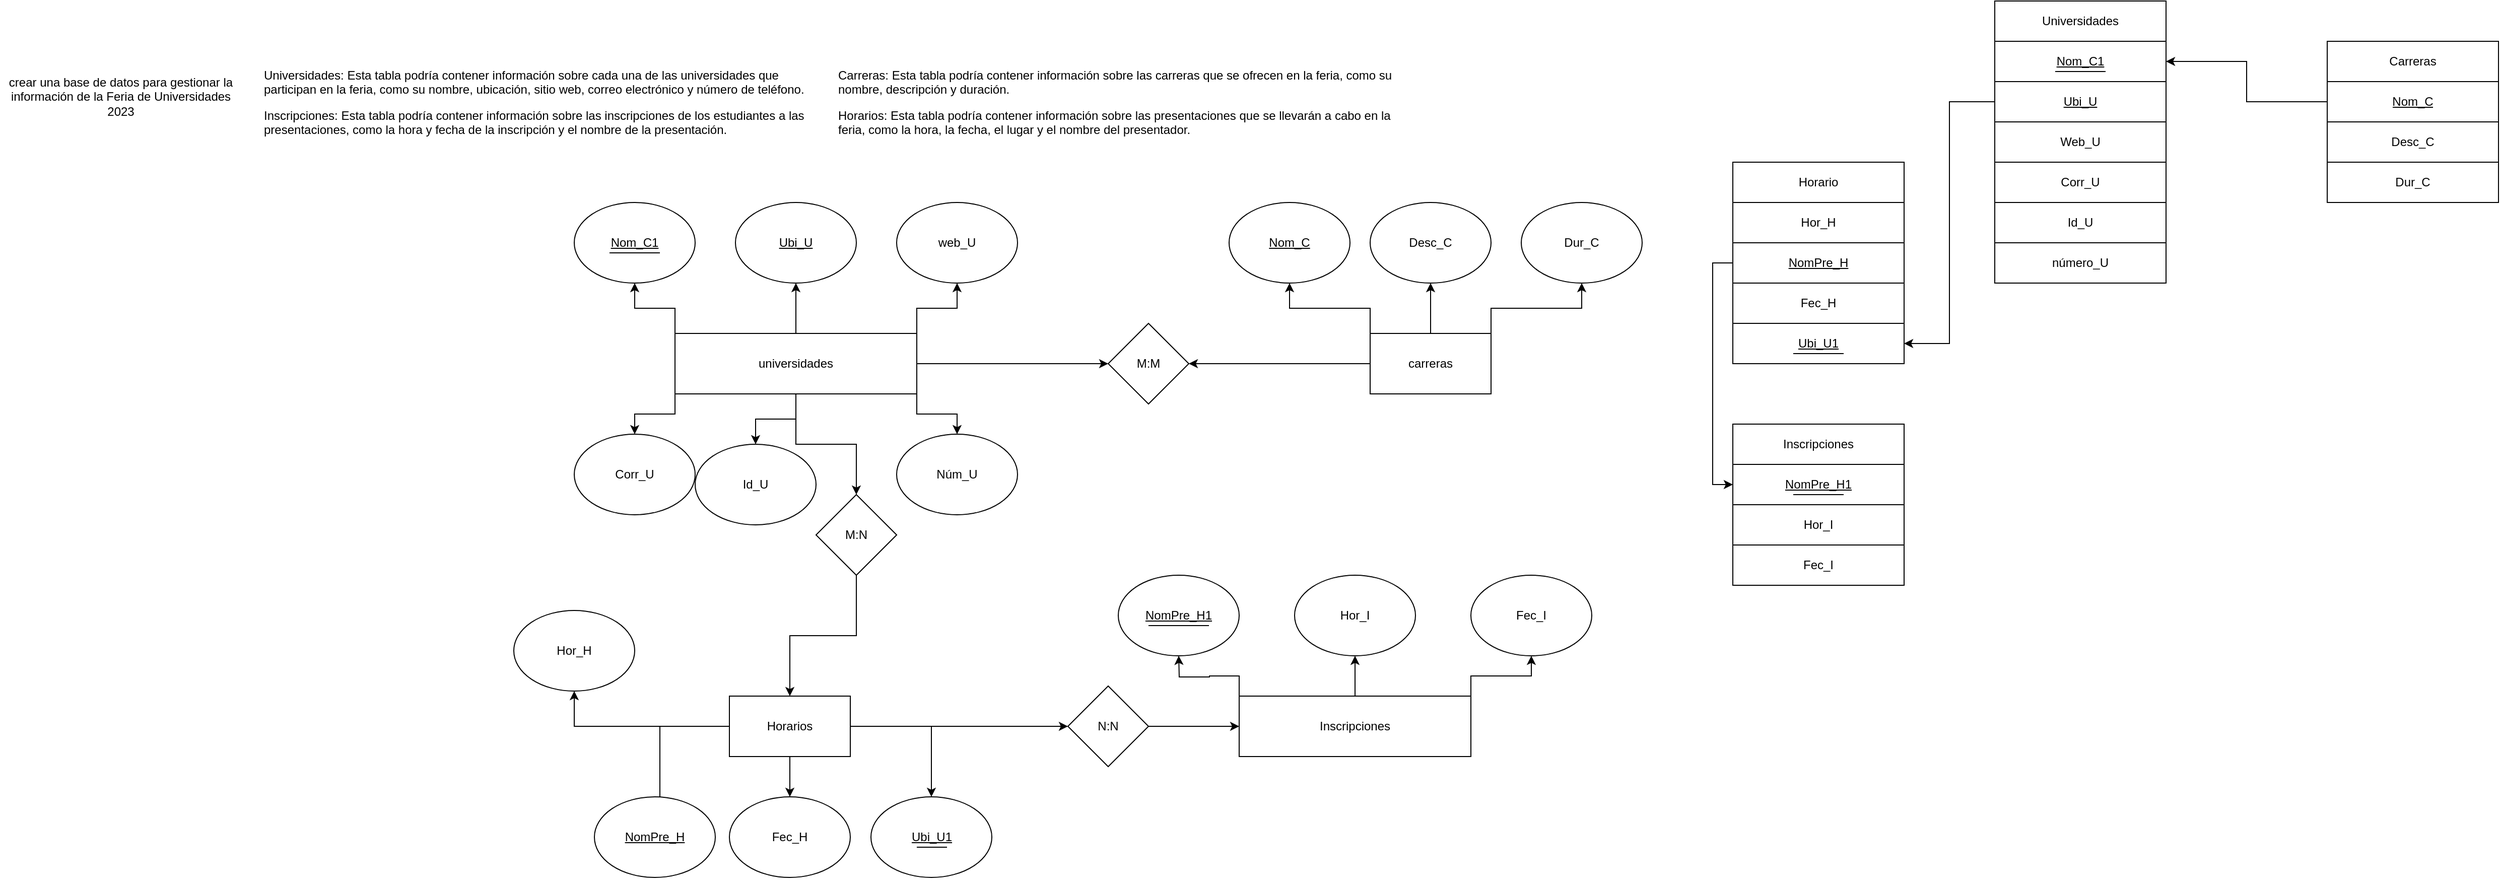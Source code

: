 <mxfile version="21.6.6" type="github">
  <diagram name="Página-1" id="b2Rzg53siVGEQDISKj44">
    <mxGraphModel dx="2452" dy="1737" grid="1" gridSize="10" guides="1" tooltips="1" connect="1" arrows="1" fold="1" page="1" pageScale="1" pageWidth="827" pageHeight="1169" math="0" shadow="0">
      <root>
        <mxCell id="0" />
        <mxCell id="1" parent="0" />
        <mxCell id="R-HhAklITC8GOnUCQPQe-15" style="edgeStyle=orthogonalEdgeStyle;rounded=0;orthogonalLoop=1;jettySize=auto;html=1;entryX=0.5;entryY=0;entryDx=0;entryDy=0;" parent="1" source="R-HhAklITC8GOnUCQPQe-1" target="R-HhAklITC8GOnUCQPQe-14" edge="1">
          <mxGeometry relative="1" as="geometry" />
        </mxCell>
        <mxCell id="R-HhAklITC8GOnUCQPQe-17" style="edgeStyle=orthogonalEdgeStyle;rounded=0;orthogonalLoop=1;jettySize=auto;html=1;exitX=0;exitY=1;exitDx=0;exitDy=0;entryX=0.5;entryY=0;entryDx=0;entryDy=0;" parent="1" source="R-HhAklITC8GOnUCQPQe-1" target="R-HhAklITC8GOnUCQPQe-12" edge="1">
          <mxGeometry relative="1" as="geometry" />
        </mxCell>
        <mxCell id="R-HhAklITC8GOnUCQPQe-18" style="edgeStyle=orthogonalEdgeStyle;rounded=0;orthogonalLoop=1;jettySize=auto;html=1;exitX=1;exitY=1;exitDx=0;exitDy=0;entryX=0.5;entryY=0;entryDx=0;entryDy=0;" parent="1" source="R-HhAklITC8GOnUCQPQe-1" target="R-HhAklITC8GOnUCQPQe-13" edge="1">
          <mxGeometry relative="1" as="geometry" />
        </mxCell>
        <mxCell id="R-HhAklITC8GOnUCQPQe-19" style="edgeStyle=orthogonalEdgeStyle;rounded=0;orthogonalLoop=1;jettySize=auto;html=1;exitX=1;exitY=0;exitDx=0;exitDy=0;entryX=0.5;entryY=1;entryDx=0;entryDy=0;" parent="1" source="R-HhAklITC8GOnUCQPQe-1" target="R-HhAklITC8GOnUCQPQe-11" edge="1">
          <mxGeometry relative="1" as="geometry" />
        </mxCell>
        <mxCell id="R-HhAklITC8GOnUCQPQe-20" style="edgeStyle=orthogonalEdgeStyle;rounded=0;orthogonalLoop=1;jettySize=auto;html=1;exitX=0;exitY=0;exitDx=0;exitDy=0;entryX=0.5;entryY=1;entryDx=0;entryDy=0;" parent="1" source="R-HhAklITC8GOnUCQPQe-1" target="R-HhAklITC8GOnUCQPQe-9" edge="1">
          <mxGeometry relative="1" as="geometry" />
        </mxCell>
        <mxCell id="R-HhAklITC8GOnUCQPQe-21" style="edgeStyle=orthogonalEdgeStyle;rounded=0;orthogonalLoop=1;jettySize=auto;html=1;exitX=0.5;exitY=0;exitDx=0;exitDy=0;entryX=0.5;entryY=1;entryDx=0;entryDy=0;" parent="1" source="R-HhAklITC8GOnUCQPQe-1" target="R-HhAklITC8GOnUCQPQe-10" edge="1">
          <mxGeometry relative="1" as="geometry" />
        </mxCell>
        <mxCell id="R-HhAklITC8GOnUCQPQe-24" style="edgeStyle=orthogonalEdgeStyle;rounded=0;orthogonalLoop=1;jettySize=auto;html=1;entryX=0;entryY=0.5;entryDx=0;entryDy=0;" parent="1" source="R-HhAklITC8GOnUCQPQe-1" target="R-HhAklITC8GOnUCQPQe-22" edge="1">
          <mxGeometry relative="1" as="geometry" />
        </mxCell>
        <mxCell id="HYBmExlSZJpT4Sdrmeky-39" style="edgeStyle=orthogonalEdgeStyle;rounded=0;orthogonalLoop=1;jettySize=auto;html=1;entryX=0.5;entryY=0;entryDx=0;entryDy=0;" edge="1" parent="1" source="R-HhAklITC8GOnUCQPQe-1" target="HYBmExlSZJpT4Sdrmeky-38">
          <mxGeometry relative="1" as="geometry" />
        </mxCell>
        <mxCell id="R-HhAklITC8GOnUCQPQe-1" value="&lt;font style=&quot;vertical-align: inherit;&quot;&gt;&lt;font style=&quot;vertical-align: inherit;&quot;&gt;universidades&lt;/font&gt;&lt;/font&gt;" style="rounded=0;whiteSpace=wrap;html=1;" parent="1" vertex="1">
          <mxGeometry x="420" y="270" width="240" height="60" as="geometry" />
        </mxCell>
        <mxCell id="R-HhAklITC8GOnUCQPQe-2" value="crear una base de datos para gestionar la información de la Feria de Universidades 2023" style="text;html=1;strokeColor=none;fillColor=none;align=center;verticalAlign=middle;whiteSpace=wrap;rounded=0;" parent="1" vertex="1">
          <mxGeometry x="-250" y="-10" width="240" height="90" as="geometry" />
        </mxCell>
        <mxCell id="R-HhAklITC8GOnUCQPQe-3" value="Universidades: Esta tabla podría contener información sobre cada una de las universidades que participan en la feria, como su nombre, ubicación, sitio web, correo electrónico y número de teléfono." style="text;whiteSpace=wrap;" parent="1" vertex="1">
          <mxGeometry x="10" width="560" height="70" as="geometry" />
        </mxCell>
        <mxCell id="R-HhAklITC8GOnUCQPQe-4" value="Carreras: Esta tabla podría contener información sobre las carreras que se ofrecen en la feria, como su nombre, descripción y duración." style="text;whiteSpace=wrap;" parent="1" vertex="1">
          <mxGeometry x="580" width="560" height="50" as="geometry" />
        </mxCell>
        <mxCell id="R-HhAklITC8GOnUCQPQe-5" value="Horarios: Esta tabla podría contener información sobre las presentaciones que se llevarán a cabo en la feria, como la hora, la fecha, el lugar y el nombre del presentador." style="text;whiteSpace=wrap;" parent="1" vertex="1">
          <mxGeometry x="580" y="40" width="560" height="50" as="geometry" />
        </mxCell>
        <mxCell id="R-HhAklITC8GOnUCQPQe-6" value="Inscripciones: Esta tabla podría contener información sobre las inscripciones de los estudiantes a las presentaciones, como la hora y fecha de la inscripción y el nombre de la presentación." style="text;whiteSpace=wrap;" parent="1" vertex="1">
          <mxGeometry x="10" y="40" width="560" height="50" as="geometry" />
        </mxCell>
        <mxCell id="R-HhAklITC8GOnUCQPQe-9" value="&lt;font style=&quot;vertical-align: inherit;&quot;&gt;&lt;font style=&quot;vertical-align: inherit;&quot;&gt;&lt;font style=&quot;vertical-align: inherit;&quot;&gt;&lt;font style=&quot;vertical-align: inherit;&quot;&gt;&lt;font style=&quot;vertical-align: inherit;&quot;&gt;&lt;font style=&quot;vertical-align: inherit;&quot;&gt;&lt;font style=&quot;vertical-align: inherit;&quot;&gt;&lt;font style=&quot;vertical-align: inherit;&quot;&gt;&lt;font style=&quot;vertical-align: inherit;&quot;&gt;&lt;font style=&quot;vertical-align: inherit;&quot;&gt;&lt;u&gt;Nom_C1&lt;/u&gt;&lt;/font&gt;&lt;/font&gt;&lt;/font&gt;&lt;/font&gt;&lt;/font&gt;&lt;/font&gt;&lt;/font&gt;&lt;/font&gt;&lt;/font&gt;&lt;/font&gt;" style="ellipse;whiteSpace=wrap;html=1;" parent="1" vertex="1">
          <mxGeometry x="320" y="140" width="120" height="80" as="geometry" />
        </mxCell>
        <mxCell id="R-HhAklITC8GOnUCQPQe-10" value="&lt;font style=&quot;vertical-align: inherit;&quot;&gt;&lt;font style=&quot;vertical-align: inherit;&quot;&gt;&lt;font style=&quot;vertical-align: inherit;&quot;&gt;&lt;font style=&quot;vertical-align: inherit;&quot;&gt;&lt;font style=&quot;vertical-align: inherit;&quot;&gt;&lt;font style=&quot;vertical-align: inherit;&quot;&gt;&lt;font style=&quot;vertical-align: inherit;&quot;&gt;&lt;font style=&quot;vertical-align: inherit;&quot;&gt;&lt;font style=&quot;vertical-align: inherit;&quot;&gt;&lt;font style=&quot;vertical-align: inherit;&quot;&gt;&lt;font style=&quot;vertical-align: inherit;&quot;&gt;&lt;font style=&quot;vertical-align: inherit;&quot;&gt;&lt;u&gt;Ubi_U&lt;/u&gt;&lt;/font&gt;&lt;/font&gt;&lt;/font&gt;&lt;/font&gt;&lt;/font&gt;&lt;/font&gt;&lt;/font&gt;&lt;/font&gt;&lt;/font&gt;&lt;/font&gt;&lt;/font&gt;&lt;/font&gt;" style="ellipse;whiteSpace=wrap;html=1;" parent="1" vertex="1">
          <mxGeometry x="480" y="140" width="120" height="80" as="geometry" />
        </mxCell>
        <mxCell id="R-HhAklITC8GOnUCQPQe-11" value="web_U" style="ellipse;whiteSpace=wrap;html=1;" parent="1" vertex="1">
          <mxGeometry x="640" y="140" width="120" height="80" as="geometry" />
        </mxCell>
        <mxCell id="R-HhAklITC8GOnUCQPQe-12" value="Corr_U" style="ellipse;whiteSpace=wrap;html=1;" parent="1" vertex="1">
          <mxGeometry x="320" y="370" width="120" height="80" as="geometry" />
        </mxCell>
        <mxCell id="R-HhAklITC8GOnUCQPQe-13" value="Núm_U" style="ellipse;whiteSpace=wrap;html=1;" parent="1" vertex="1">
          <mxGeometry x="640" y="370" width="120" height="80" as="geometry" />
        </mxCell>
        <mxCell id="R-HhAklITC8GOnUCQPQe-14" value="&lt;font style=&quot;vertical-align: inherit;&quot;&gt;&lt;font style=&quot;vertical-align: inherit;&quot;&gt;Id_U&lt;/font&gt;&lt;/font&gt;" style="ellipse;whiteSpace=wrap;html=1;" parent="1" vertex="1">
          <mxGeometry x="440" y="380" width="120" height="80" as="geometry" />
        </mxCell>
        <mxCell id="R-HhAklITC8GOnUCQPQe-22" value="M:M" style="rhombus;whiteSpace=wrap;html=1;" parent="1" vertex="1">
          <mxGeometry x="850" y="260" width="80" height="80" as="geometry" />
        </mxCell>
        <mxCell id="R-HhAklITC8GOnUCQPQe-25" style="edgeStyle=orthogonalEdgeStyle;rounded=0;orthogonalLoop=1;jettySize=auto;html=1;entryX=1;entryY=0.5;entryDx=0;entryDy=0;" parent="1" source="R-HhAklITC8GOnUCQPQe-23" target="R-HhAklITC8GOnUCQPQe-22" edge="1">
          <mxGeometry relative="1" as="geometry" />
        </mxCell>
        <mxCell id="HYBmExlSZJpT4Sdrmeky-1" style="edgeStyle=orthogonalEdgeStyle;rounded=0;orthogonalLoop=1;jettySize=auto;html=1;exitX=0;exitY=0;exitDx=0;exitDy=0;" edge="1" parent="1" source="R-HhAklITC8GOnUCQPQe-23" target="HYBmExlSZJpT4Sdrmeky-2">
          <mxGeometry relative="1" as="geometry">
            <mxPoint x="1040" y="220" as="targetPoint" />
          </mxGeometry>
        </mxCell>
        <mxCell id="HYBmExlSZJpT4Sdrmeky-4" style="edgeStyle=orthogonalEdgeStyle;rounded=0;orthogonalLoop=1;jettySize=auto;html=1;entryX=0.5;entryY=1;entryDx=0;entryDy=0;" edge="1" parent="1" source="R-HhAklITC8GOnUCQPQe-23" target="HYBmExlSZJpT4Sdrmeky-3">
          <mxGeometry relative="1" as="geometry" />
        </mxCell>
        <mxCell id="HYBmExlSZJpT4Sdrmeky-7" style="edgeStyle=orthogonalEdgeStyle;rounded=0;orthogonalLoop=1;jettySize=auto;html=1;entryX=0.5;entryY=1;entryDx=0;entryDy=0;exitX=1;exitY=0;exitDx=0;exitDy=0;" edge="1" parent="1" source="R-HhAklITC8GOnUCQPQe-23" target="HYBmExlSZJpT4Sdrmeky-5">
          <mxGeometry relative="1" as="geometry">
            <mxPoint x="1296" y="242.4" as="targetPoint" />
          </mxGeometry>
        </mxCell>
        <mxCell id="R-HhAklITC8GOnUCQPQe-23" value="&lt;font style=&quot;vertical-align: inherit;&quot;&gt;&lt;font style=&quot;vertical-align: inherit;&quot;&gt;carreras&lt;/font&gt;&lt;/font&gt;" style="rounded=0;whiteSpace=wrap;html=1;" parent="1" vertex="1">
          <mxGeometry x="1110" y="270" width="120" height="60" as="geometry" />
        </mxCell>
        <mxCell id="HYBmExlSZJpT4Sdrmeky-2" value="&lt;font style=&quot;vertical-align: inherit;&quot;&gt;&lt;font style=&quot;vertical-align: inherit;&quot;&gt;&lt;font style=&quot;vertical-align: inherit;&quot;&gt;&lt;font style=&quot;vertical-align: inherit;&quot;&gt;&lt;font style=&quot;vertical-align: inherit;&quot;&gt;&lt;font style=&quot;vertical-align: inherit;&quot;&gt;&lt;font style=&quot;vertical-align: inherit;&quot;&gt;&lt;font style=&quot;vertical-align: inherit;&quot;&gt;&lt;u&gt;Nom_C&lt;/u&gt;&lt;/font&gt;&lt;/font&gt;&lt;/font&gt;&lt;/font&gt;&lt;/font&gt;&lt;/font&gt;&lt;/font&gt;&lt;/font&gt;" style="ellipse;whiteSpace=wrap;html=1;" vertex="1" parent="1">
          <mxGeometry x="970" y="140" width="120" height="80" as="geometry" />
        </mxCell>
        <mxCell id="HYBmExlSZJpT4Sdrmeky-3" value="&lt;font style=&quot;vertical-align: inherit;&quot;&gt;&lt;font style=&quot;vertical-align: inherit;&quot;&gt;Desc_C&lt;/font&gt;&lt;/font&gt;" style="ellipse;whiteSpace=wrap;html=1;" vertex="1" parent="1">
          <mxGeometry x="1110" y="140" width="120" height="80" as="geometry" />
        </mxCell>
        <mxCell id="HYBmExlSZJpT4Sdrmeky-5" value="&lt;font style=&quot;vertical-align: inherit;&quot;&gt;&lt;font style=&quot;vertical-align: inherit;&quot;&gt;Dur_C&lt;/font&gt;&lt;/font&gt;" style="ellipse;whiteSpace=wrap;html=1;" vertex="1" parent="1">
          <mxGeometry x="1260" y="140" width="120" height="80" as="geometry" />
        </mxCell>
        <mxCell id="HYBmExlSZJpT4Sdrmeky-8" value="" style="endArrow=none;html=1;rounded=0;" edge="1" parent="1">
          <mxGeometry width="50" height="50" relative="1" as="geometry">
            <mxPoint x="355" y="190" as="sourcePoint" />
            <mxPoint x="405" y="190" as="targetPoint" />
          </mxGeometry>
        </mxCell>
        <mxCell id="HYBmExlSZJpT4Sdrmeky-14" style="edgeStyle=orthogonalEdgeStyle;rounded=0;orthogonalLoop=1;jettySize=auto;html=1;entryX=0.5;entryY=1;entryDx=0;entryDy=0;" edge="1" parent="1" source="HYBmExlSZJpT4Sdrmeky-9" target="HYBmExlSZJpT4Sdrmeky-13">
          <mxGeometry relative="1" as="geometry" />
        </mxCell>
        <mxCell id="HYBmExlSZJpT4Sdrmeky-16" style="edgeStyle=orthogonalEdgeStyle;rounded=0;orthogonalLoop=1;jettySize=auto;html=1;entryX=0.5;entryY=1;entryDx=0;entryDy=0;exitX=1;exitY=0;exitDx=0;exitDy=0;" edge="1" parent="1" source="HYBmExlSZJpT4Sdrmeky-9" target="HYBmExlSZJpT4Sdrmeky-15">
          <mxGeometry relative="1" as="geometry" />
        </mxCell>
        <mxCell id="HYBmExlSZJpT4Sdrmeky-18" style="edgeStyle=orthogonalEdgeStyle;rounded=0;orthogonalLoop=1;jettySize=auto;html=1;entryX=0.5;entryY=1;entryDx=0;entryDy=0;exitX=0;exitY=0;exitDx=0;exitDy=0;" edge="1" parent="1" source="HYBmExlSZJpT4Sdrmeky-9">
          <mxGeometry relative="1" as="geometry">
            <mxPoint x="920" y="590" as="targetPoint" />
          </mxGeometry>
        </mxCell>
        <mxCell id="HYBmExlSZJpT4Sdrmeky-9" value="&lt;div style=&quot;&quot;&gt;&lt;font style=&quot;vertical-align: inherit;&quot;&gt;&lt;font style=&quot;vertical-align: inherit;&quot;&gt;&lt;font style=&quot;vertical-align: inherit;&quot;&gt;&lt;font style=&quot;vertical-align: inherit;&quot;&gt;&lt;font style=&quot;vertical-align: inherit;&quot;&gt;&lt;font style=&quot;vertical-align: inherit;&quot;&gt;&lt;font style=&quot;vertical-align: inherit;&quot;&gt;&lt;font style=&quot;vertical-align: inherit; font-size: 12px;&quot;&gt;&lt;font style=&quot;vertical-align: inherit;&quot;&gt;&lt;font style=&quot;vertical-align: inherit;&quot;&gt;Inscripciones&lt;/font&gt;&lt;/font&gt;&lt;/font&gt;&lt;/font&gt;&lt;/font&gt;&lt;/font&gt;&lt;/font&gt;&lt;/font&gt;&lt;/font&gt;&lt;/font&gt;&lt;/div&gt;" style="rounded=0;whiteSpace=wrap;html=1;align=center;" vertex="1" parent="1">
          <mxGeometry x="980" y="630" width="230" height="60" as="geometry" />
        </mxCell>
        <mxCell id="HYBmExlSZJpT4Sdrmeky-13" value="&lt;font style=&quot;vertical-align: inherit;&quot;&gt;&lt;font style=&quot;vertical-align: inherit;&quot;&gt;Hor_I&lt;/font&gt;&lt;/font&gt;" style="ellipse;whiteSpace=wrap;html=1;" vertex="1" parent="1">
          <mxGeometry x="1035" y="510" width="120" height="80" as="geometry" />
        </mxCell>
        <mxCell id="HYBmExlSZJpT4Sdrmeky-15" value="&lt;font style=&quot;vertical-align: inherit;&quot;&gt;&lt;font style=&quot;vertical-align: inherit;&quot;&gt;Fec_I&lt;/font&gt;&lt;/font&gt;" style="ellipse;whiteSpace=wrap;html=1;" vertex="1" parent="1">
          <mxGeometry x="1210" y="510" width="120" height="80" as="geometry" />
        </mxCell>
        <mxCell id="HYBmExlSZJpT4Sdrmeky-17" value="&lt;font style=&quot;vertical-align: inherit;&quot;&gt;&lt;font style=&quot;vertical-align: inherit;&quot;&gt;&lt;font style=&quot;vertical-align: inherit;&quot;&gt;&lt;font style=&quot;vertical-align: inherit;&quot;&gt;&lt;font style=&quot;vertical-align: inherit;&quot;&gt;&lt;font style=&quot;vertical-align: inherit;&quot;&gt;&lt;u&gt;NomPre_H1&lt;/u&gt;&lt;/font&gt;&lt;/font&gt;&lt;/font&gt;&lt;/font&gt;&lt;/font&gt;&lt;/font&gt;" style="ellipse;whiteSpace=wrap;html=1;" vertex="1" parent="1">
          <mxGeometry x="860" y="510" width="120" height="80" as="geometry" />
        </mxCell>
        <mxCell id="HYBmExlSZJpT4Sdrmeky-24" style="edgeStyle=orthogonalEdgeStyle;rounded=0;orthogonalLoop=1;jettySize=auto;html=1;entryX=0.5;entryY=0;entryDx=0;entryDy=0;" edge="1" parent="1" source="HYBmExlSZJpT4Sdrmeky-20" target="HYBmExlSZJpT4Sdrmeky-23">
          <mxGeometry relative="1" as="geometry" />
        </mxCell>
        <mxCell id="HYBmExlSZJpT4Sdrmeky-26" style="edgeStyle=orthogonalEdgeStyle;rounded=0;orthogonalLoop=1;jettySize=auto;html=1;entryX=0.5;entryY=1;entryDx=0;entryDy=0;exitX=0;exitY=0.5;exitDx=0;exitDy=0;" edge="1" parent="1" source="HYBmExlSZJpT4Sdrmeky-20" target="HYBmExlSZJpT4Sdrmeky-25">
          <mxGeometry relative="1" as="geometry">
            <Array as="points">
              <mxPoint x="405" y="660" />
              <mxPoint x="405" y="790" />
            </Array>
          </mxGeometry>
        </mxCell>
        <mxCell id="HYBmExlSZJpT4Sdrmeky-31" style="edgeStyle=orthogonalEdgeStyle;rounded=0;orthogonalLoop=1;jettySize=auto;html=1;entryX=0.5;entryY=0;entryDx=0;entryDy=0;" edge="1" parent="1" source="HYBmExlSZJpT4Sdrmeky-20" target="HYBmExlSZJpT4Sdrmeky-32">
          <mxGeometry relative="1" as="geometry">
            <mxPoint x="675.5" y="700.0" as="targetPoint" />
          </mxGeometry>
        </mxCell>
        <mxCell id="HYBmExlSZJpT4Sdrmeky-36" style="edgeStyle=orthogonalEdgeStyle;rounded=0;orthogonalLoop=1;jettySize=auto;html=1;entryX=0.5;entryY=1;entryDx=0;entryDy=0;" edge="1" parent="1" source="HYBmExlSZJpT4Sdrmeky-20" target="HYBmExlSZJpT4Sdrmeky-22">
          <mxGeometry relative="1" as="geometry" />
        </mxCell>
        <mxCell id="HYBmExlSZJpT4Sdrmeky-37" style="edgeStyle=orthogonalEdgeStyle;rounded=0;orthogonalLoop=1;jettySize=auto;html=1;" edge="1" parent="1" source="HYBmExlSZJpT4Sdrmeky-20">
          <mxGeometry relative="1" as="geometry">
            <mxPoint x="810" y="660" as="targetPoint" />
          </mxGeometry>
        </mxCell>
        <mxCell id="HYBmExlSZJpT4Sdrmeky-20" value="&lt;font style=&quot;vertical-align: inherit;&quot;&gt;&lt;font style=&quot;vertical-align: inherit;&quot;&gt;&lt;font style=&quot;vertical-align: inherit;&quot;&gt;&lt;font style=&quot;vertical-align: inherit;&quot;&gt;Horarios&lt;/font&gt;&lt;/font&gt;&lt;/font&gt;&lt;/font&gt;" style="rounded=0;whiteSpace=wrap;html=1;align=center;" vertex="1" parent="1">
          <mxGeometry x="474" y="630" width="120" height="60" as="geometry" />
        </mxCell>
        <mxCell id="HYBmExlSZJpT4Sdrmeky-22" value="&lt;font style=&quot;vertical-align: inherit;&quot;&gt;&lt;font style=&quot;vertical-align: inherit;&quot;&gt;Hor_H&lt;/font&gt;&lt;/font&gt;" style="ellipse;whiteSpace=wrap;html=1;" vertex="1" parent="1">
          <mxGeometry x="260" y="545" width="120" height="80" as="geometry" />
        </mxCell>
        <mxCell id="HYBmExlSZJpT4Sdrmeky-23" value="&lt;font style=&quot;vertical-align: inherit;&quot;&gt;&lt;font style=&quot;vertical-align: inherit;&quot;&gt;Fec_H&lt;/font&gt;&lt;/font&gt;" style="ellipse;whiteSpace=wrap;html=1;" vertex="1" parent="1">
          <mxGeometry x="474" y="730" width="120" height="80" as="geometry" />
        </mxCell>
        <mxCell id="HYBmExlSZJpT4Sdrmeky-25" value="&lt;font style=&quot;vertical-align: inherit;&quot;&gt;&lt;font style=&quot;vertical-align: inherit;&quot;&gt;&lt;font style=&quot;vertical-align: inherit;&quot;&gt;&lt;font style=&quot;vertical-align: inherit;&quot;&gt;&lt;font style=&quot;vertical-align: inherit;&quot;&gt;&lt;font style=&quot;vertical-align: inherit;&quot;&gt;&lt;u&gt;NomPre_H&lt;/u&gt;&lt;/font&gt;&lt;/font&gt;&lt;/font&gt;&lt;/font&gt;&lt;/font&gt;&lt;/font&gt;" style="ellipse;whiteSpace=wrap;html=1;" vertex="1" parent="1">
          <mxGeometry x="340" y="730" width="120" height="80" as="geometry" />
        </mxCell>
        <mxCell id="HYBmExlSZJpT4Sdrmeky-32" value="&lt;font style=&quot;vertical-align: inherit;&quot;&gt;&lt;font style=&quot;vertical-align: inherit;&quot;&gt;&lt;font style=&quot;vertical-align: inherit;&quot;&gt;&lt;font style=&quot;vertical-align: inherit;&quot;&gt;&lt;u&gt;&lt;font style=&quot;vertical-align: inherit;&quot;&gt;&lt;font style=&quot;vertical-align: inherit;&quot;&gt;&lt;font style=&quot;vertical-align: inherit;&quot;&gt;&lt;font style=&quot;vertical-align: inherit;&quot;&gt;Ubi_U1&lt;/font&gt;&lt;/font&gt;&lt;/font&gt;&lt;/font&gt;&lt;/u&gt;&lt;/font&gt;&lt;/font&gt;&lt;/font&gt;&lt;/font&gt;" style="ellipse;whiteSpace=wrap;html=1;" vertex="1" parent="1">
          <mxGeometry x="614.5" y="730" width="120" height="80" as="geometry" />
        </mxCell>
        <mxCell id="HYBmExlSZJpT4Sdrmeky-40" style="edgeStyle=orthogonalEdgeStyle;rounded=0;orthogonalLoop=1;jettySize=auto;html=1;entryX=0.5;entryY=0;entryDx=0;entryDy=0;" edge="1" parent="1" source="HYBmExlSZJpT4Sdrmeky-38" target="HYBmExlSZJpT4Sdrmeky-20">
          <mxGeometry relative="1" as="geometry" />
        </mxCell>
        <mxCell id="HYBmExlSZJpT4Sdrmeky-38" value="&lt;font style=&quot;vertical-align: inherit;&quot;&gt;&lt;font style=&quot;vertical-align: inherit;&quot;&gt;&lt;font style=&quot;vertical-align: inherit;&quot;&gt;&lt;font style=&quot;vertical-align: inherit;&quot;&gt;M:N&lt;/font&gt;&lt;/font&gt;&lt;/font&gt;&lt;/font&gt;" style="rhombus;whiteSpace=wrap;html=1;" vertex="1" parent="1">
          <mxGeometry x="560" y="430" width="80" height="80" as="geometry" />
        </mxCell>
        <mxCell id="HYBmExlSZJpT4Sdrmeky-42" style="edgeStyle=orthogonalEdgeStyle;rounded=0;orthogonalLoop=1;jettySize=auto;html=1;entryX=0;entryY=0.5;entryDx=0;entryDy=0;" edge="1" parent="1" source="HYBmExlSZJpT4Sdrmeky-41" target="HYBmExlSZJpT4Sdrmeky-9">
          <mxGeometry relative="1" as="geometry" />
        </mxCell>
        <mxCell id="HYBmExlSZJpT4Sdrmeky-41" value="&lt;font style=&quot;vertical-align: inherit;&quot;&gt;&lt;font style=&quot;vertical-align: inherit;&quot;&gt;N:N&lt;/font&gt;&lt;/font&gt;" style="rhombus;whiteSpace=wrap;html=1;" vertex="1" parent="1">
          <mxGeometry x="810" y="620" width="80" height="80" as="geometry" />
        </mxCell>
        <mxCell id="HYBmExlSZJpT4Sdrmeky-43" value="" style="endArrow=none;html=1;rounded=0;" edge="1" parent="1">
          <mxGeometry width="50" height="50" relative="1" as="geometry">
            <mxPoint x="890" y="560" as="sourcePoint" />
            <mxPoint x="950" y="560" as="targetPoint" />
          </mxGeometry>
        </mxCell>
        <mxCell id="HYBmExlSZJpT4Sdrmeky-44" value="" style="endArrow=none;html=1;rounded=0;" edge="1" parent="1">
          <mxGeometry width="50" height="50" relative="1" as="geometry">
            <mxPoint x="660" y="780" as="sourcePoint" />
            <mxPoint x="690" y="780" as="targetPoint" />
          </mxGeometry>
        </mxCell>
        <mxCell id="HYBmExlSZJpT4Sdrmeky-60" value="" style="shape=table;startSize=0;container=1;collapsible=0;childLayout=tableLayout;" vertex="1" parent="1">
          <mxGeometry x="1730" y="-60" width="170" height="280" as="geometry" />
        </mxCell>
        <mxCell id="HYBmExlSZJpT4Sdrmeky-61" value="" style="shape=tableRow;horizontal=0;startSize=0;swimlaneHead=0;swimlaneBody=0;strokeColor=inherit;top=0;left=0;bottom=0;right=0;collapsible=0;dropTarget=0;fillColor=none;points=[[0,0.5],[1,0.5]];portConstraint=eastwest;" vertex="1" parent="HYBmExlSZJpT4Sdrmeky-60">
          <mxGeometry width="170" height="40" as="geometry" />
        </mxCell>
        <mxCell id="HYBmExlSZJpT4Sdrmeky-62" value="&lt;font style=&quot;vertical-align: inherit;&quot;&gt;&lt;font style=&quot;vertical-align: inherit;&quot;&gt;Universidades&lt;/font&gt;&lt;/font&gt;" style="shape=partialRectangle;html=1;whiteSpace=wrap;connectable=0;strokeColor=inherit;overflow=hidden;fillColor=none;top=0;left=0;bottom=0;right=0;pointerEvents=1;" vertex="1" parent="HYBmExlSZJpT4Sdrmeky-61">
          <mxGeometry width="170" height="40" as="geometry">
            <mxRectangle width="170" height="40" as="alternateBounds" />
          </mxGeometry>
        </mxCell>
        <mxCell id="HYBmExlSZJpT4Sdrmeky-63" value="" style="shape=tableRow;horizontal=0;startSize=0;swimlaneHead=0;swimlaneBody=0;strokeColor=inherit;top=0;left=0;bottom=0;right=0;collapsible=0;dropTarget=0;fillColor=none;points=[[0,0.5],[1,0.5]];portConstraint=eastwest;" vertex="1" parent="HYBmExlSZJpT4Sdrmeky-60">
          <mxGeometry y="40" width="170" height="40" as="geometry" />
        </mxCell>
        <mxCell id="HYBmExlSZJpT4Sdrmeky-64" value="&lt;font style=&quot;vertical-align: inherit;&quot;&gt;&lt;font style=&quot;vertical-align: inherit;&quot;&gt;&lt;font style=&quot;vertical-align: inherit;&quot;&gt;&lt;font style=&quot;vertical-align: inherit;&quot;&gt;&lt;u&gt;Nom_C1&lt;/u&gt;&lt;/font&gt;&lt;/font&gt;&lt;/font&gt;&lt;/font&gt;" style="shape=partialRectangle;html=1;whiteSpace=wrap;connectable=0;strokeColor=inherit;overflow=hidden;fillColor=none;top=0;left=0;bottom=0;right=0;pointerEvents=1;" vertex="1" parent="HYBmExlSZJpT4Sdrmeky-63">
          <mxGeometry width="170" height="40" as="geometry">
            <mxRectangle width="170" height="40" as="alternateBounds" />
          </mxGeometry>
        </mxCell>
        <mxCell id="HYBmExlSZJpT4Sdrmeky-65" value="" style="shape=tableRow;horizontal=0;startSize=0;swimlaneHead=0;swimlaneBody=0;strokeColor=inherit;top=0;left=0;bottom=0;right=0;collapsible=0;dropTarget=0;fillColor=none;points=[[0,0.5],[1,0.5]];portConstraint=eastwest;" vertex="1" parent="HYBmExlSZJpT4Sdrmeky-60">
          <mxGeometry y="80" width="170" height="40" as="geometry" />
        </mxCell>
        <mxCell id="HYBmExlSZJpT4Sdrmeky-66" value="&lt;font style=&quot;vertical-align: inherit;&quot;&gt;&lt;font style=&quot;vertical-align: inherit;&quot;&gt;&lt;font style=&quot;vertical-align: inherit;&quot;&gt;&lt;font style=&quot;vertical-align: inherit;&quot;&gt;&lt;u&gt;Ubi_U&lt;/u&gt;&lt;/font&gt;&lt;/font&gt;&lt;/font&gt;&lt;/font&gt;" style="shape=partialRectangle;html=1;whiteSpace=wrap;connectable=0;strokeColor=inherit;overflow=hidden;fillColor=none;top=0;left=0;bottom=0;right=0;pointerEvents=1;" vertex="1" parent="HYBmExlSZJpT4Sdrmeky-65">
          <mxGeometry width="170" height="40" as="geometry">
            <mxRectangle width="170" height="40" as="alternateBounds" />
          </mxGeometry>
        </mxCell>
        <mxCell id="HYBmExlSZJpT4Sdrmeky-67" value="" style="shape=tableRow;horizontal=0;startSize=0;swimlaneHead=0;swimlaneBody=0;strokeColor=inherit;top=0;left=0;bottom=0;right=0;collapsible=0;dropTarget=0;fillColor=none;points=[[0,0.5],[1,0.5]];portConstraint=eastwest;" vertex="1" parent="HYBmExlSZJpT4Sdrmeky-60">
          <mxGeometry y="120" width="170" height="40" as="geometry" />
        </mxCell>
        <mxCell id="HYBmExlSZJpT4Sdrmeky-68" value="&lt;font style=&quot;vertical-align: inherit;&quot;&gt;&lt;font style=&quot;vertical-align: inherit;&quot;&gt;Web_U&lt;/font&gt;&lt;/font&gt;" style="shape=partialRectangle;html=1;whiteSpace=wrap;connectable=0;strokeColor=inherit;overflow=hidden;fillColor=none;top=0;left=0;bottom=0;right=0;pointerEvents=1;" vertex="1" parent="HYBmExlSZJpT4Sdrmeky-67">
          <mxGeometry width="170" height="40" as="geometry">
            <mxRectangle width="170" height="40" as="alternateBounds" />
          </mxGeometry>
        </mxCell>
        <mxCell id="HYBmExlSZJpT4Sdrmeky-69" value="" style="shape=tableRow;horizontal=0;startSize=0;swimlaneHead=0;swimlaneBody=0;strokeColor=inherit;top=0;left=0;bottom=0;right=0;collapsible=0;dropTarget=0;fillColor=none;points=[[0,0.5],[1,0.5]];portConstraint=eastwest;" vertex="1" parent="HYBmExlSZJpT4Sdrmeky-60">
          <mxGeometry y="160" width="170" height="40" as="geometry" />
        </mxCell>
        <mxCell id="HYBmExlSZJpT4Sdrmeky-70" value="&lt;font style=&quot;vertical-align: inherit;&quot;&gt;&lt;font style=&quot;vertical-align: inherit;&quot;&gt;Corr_U&lt;/font&gt;&lt;/font&gt;" style="shape=partialRectangle;html=1;whiteSpace=wrap;connectable=0;strokeColor=inherit;overflow=hidden;fillColor=none;top=0;left=0;bottom=0;right=0;pointerEvents=1;" vertex="1" parent="HYBmExlSZJpT4Sdrmeky-69">
          <mxGeometry width="170" height="40" as="geometry">
            <mxRectangle width="170" height="40" as="alternateBounds" />
          </mxGeometry>
        </mxCell>
        <mxCell id="HYBmExlSZJpT4Sdrmeky-71" value="" style="shape=tableRow;horizontal=0;startSize=0;swimlaneHead=0;swimlaneBody=0;strokeColor=inherit;top=0;left=0;bottom=0;right=0;collapsible=0;dropTarget=0;fillColor=none;points=[[0,0.5],[1,0.5]];portConstraint=eastwest;" vertex="1" parent="HYBmExlSZJpT4Sdrmeky-60">
          <mxGeometry y="200" width="170" height="40" as="geometry" />
        </mxCell>
        <mxCell id="HYBmExlSZJpT4Sdrmeky-72" value="&lt;font style=&quot;vertical-align: inherit;&quot;&gt;&lt;font style=&quot;vertical-align: inherit;&quot;&gt;Id_U&lt;/font&gt;&lt;/font&gt;" style="shape=partialRectangle;html=1;whiteSpace=wrap;connectable=0;strokeColor=inherit;overflow=hidden;fillColor=none;top=0;left=0;bottom=0;right=0;pointerEvents=1;" vertex="1" parent="HYBmExlSZJpT4Sdrmeky-71">
          <mxGeometry width="170" height="40" as="geometry">
            <mxRectangle width="170" height="40" as="alternateBounds" />
          </mxGeometry>
        </mxCell>
        <mxCell id="HYBmExlSZJpT4Sdrmeky-73" value="" style="shape=tableRow;horizontal=0;startSize=0;swimlaneHead=0;swimlaneBody=0;strokeColor=inherit;top=0;left=0;bottom=0;right=0;collapsible=0;dropTarget=0;fillColor=none;points=[[0,0.5],[1,0.5]];portConstraint=eastwest;" vertex="1" parent="HYBmExlSZJpT4Sdrmeky-60">
          <mxGeometry y="240" width="170" height="40" as="geometry" />
        </mxCell>
        <mxCell id="HYBmExlSZJpT4Sdrmeky-74" value="&lt;font style=&quot;vertical-align: inherit;&quot;&gt;&lt;font style=&quot;vertical-align: inherit;&quot;&gt;&lt;font style=&quot;vertical-align: inherit;&quot;&gt;&lt;font style=&quot;vertical-align: inherit;&quot;&gt;&lt;font style=&quot;vertical-align: inherit;&quot;&gt;&lt;font style=&quot;vertical-align: inherit;&quot;&gt;número_U&lt;/font&gt;&lt;/font&gt;&lt;/font&gt;&lt;/font&gt;&lt;/font&gt;&lt;/font&gt;" style="shape=partialRectangle;html=1;whiteSpace=wrap;connectable=0;strokeColor=inherit;overflow=hidden;fillColor=none;top=0;left=0;bottom=0;right=0;pointerEvents=1;" vertex="1" parent="HYBmExlSZJpT4Sdrmeky-73">
          <mxGeometry width="170" height="40" as="geometry">
            <mxRectangle width="170" height="40" as="alternateBounds" />
          </mxGeometry>
        </mxCell>
        <mxCell id="HYBmExlSZJpT4Sdrmeky-75" value="" style="endArrow=none;html=1;rounded=0;" edge="1" parent="1">
          <mxGeometry width="50" height="50" relative="1" as="geometry">
            <mxPoint x="1790" y="10.0" as="sourcePoint" />
            <mxPoint x="1840" y="10.0" as="targetPoint" />
          </mxGeometry>
        </mxCell>
        <mxCell id="HYBmExlSZJpT4Sdrmeky-76" value="" style="shape=table;startSize=0;container=1;collapsible=0;childLayout=tableLayout;" vertex="1" parent="1">
          <mxGeometry x="2060" y="-20" width="170" height="160" as="geometry" />
        </mxCell>
        <mxCell id="HYBmExlSZJpT4Sdrmeky-77" value="" style="shape=tableRow;horizontal=0;startSize=0;swimlaneHead=0;swimlaneBody=0;strokeColor=inherit;top=0;left=0;bottom=0;right=0;collapsible=0;dropTarget=0;fillColor=none;points=[[0,0.5],[1,0.5]];portConstraint=eastwest;" vertex="1" parent="HYBmExlSZJpT4Sdrmeky-76">
          <mxGeometry width="170" height="40" as="geometry" />
        </mxCell>
        <mxCell id="HYBmExlSZJpT4Sdrmeky-78" value="&lt;font style=&quot;vertical-align: inherit;&quot;&gt;&lt;font style=&quot;vertical-align: inherit;&quot;&gt;Carreras&lt;/font&gt;&lt;/font&gt;" style="shape=partialRectangle;html=1;whiteSpace=wrap;connectable=0;strokeColor=inherit;overflow=hidden;fillColor=none;top=0;left=0;bottom=0;right=0;pointerEvents=1;" vertex="1" parent="HYBmExlSZJpT4Sdrmeky-77">
          <mxGeometry width="170" height="40" as="geometry">
            <mxRectangle width="170" height="40" as="alternateBounds" />
          </mxGeometry>
        </mxCell>
        <mxCell id="HYBmExlSZJpT4Sdrmeky-79" value="" style="shape=tableRow;horizontal=0;startSize=0;swimlaneHead=0;swimlaneBody=0;strokeColor=inherit;top=0;left=0;bottom=0;right=0;collapsible=0;dropTarget=0;fillColor=none;points=[[0,0.5],[1,0.5]];portConstraint=eastwest;" vertex="1" parent="HYBmExlSZJpT4Sdrmeky-76">
          <mxGeometry y="40" width="170" height="40" as="geometry" />
        </mxCell>
        <mxCell id="HYBmExlSZJpT4Sdrmeky-80" value="&lt;u&gt;Nom_C&lt;/u&gt;" style="shape=partialRectangle;html=1;whiteSpace=wrap;connectable=0;strokeColor=inherit;overflow=hidden;fillColor=none;top=0;left=0;bottom=0;right=0;pointerEvents=1;" vertex="1" parent="HYBmExlSZJpT4Sdrmeky-79">
          <mxGeometry width="170" height="40" as="geometry">
            <mxRectangle width="170" height="40" as="alternateBounds" />
          </mxGeometry>
        </mxCell>
        <mxCell id="HYBmExlSZJpT4Sdrmeky-81" value="" style="shape=tableRow;horizontal=0;startSize=0;swimlaneHead=0;swimlaneBody=0;strokeColor=inherit;top=0;left=0;bottom=0;right=0;collapsible=0;dropTarget=0;fillColor=none;points=[[0,0.5],[1,0.5]];portConstraint=eastwest;" vertex="1" parent="HYBmExlSZJpT4Sdrmeky-76">
          <mxGeometry y="80" width="170" height="40" as="geometry" />
        </mxCell>
        <mxCell id="HYBmExlSZJpT4Sdrmeky-82" value="Desc_C" style="shape=partialRectangle;html=1;whiteSpace=wrap;connectable=0;strokeColor=inherit;overflow=hidden;fillColor=none;top=0;left=0;bottom=0;right=0;pointerEvents=1;" vertex="1" parent="HYBmExlSZJpT4Sdrmeky-81">
          <mxGeometry width="170" height="40" as="geometry">
            <mxRectangle width="170" height="40" as="alternateBounds" />
          </mxGeometry>
        </mxCell>
        <mxCell id="HYBmExlSZJpT4Sdrmeky-83" value="" style="shape=tableRow;horizontal=0;startSize=0;swimlaneHead=0;swimlaneBody=0;strokeColor=inherit;top=0;left=0;bottom=0;right=0;collapsible=0;dropTarget=0;fillColor=none;points=[[0,0.5],[1,0.5]];portConstraint=eastwest;" vertex="1" parent="HYBmExlSZJpT4Sdrmeky-76">
          <mxGeometry y="120" width="170" height="40" as="geometry" />
        </mxCell>
        <mxCell id="HYBmExlSZJpT4Sdrmeky-84" value="Dur_C" style="shape=partialRectangle;html=1;whiteSpace=wrap;connectable=0;strokeColor=inherit;overflow=hidden;fillColor=none;top=0;left=0;bottom=0;right=0;pointerEvents=1;" vertex="1" parent="HYBmExlSZJpT4Sdrmeky-83">
          <mxGeometry width="170" height="40" as="geometry">
            <mxRectangle width="170" height="40" as="alternateBounds" />
          </mxGeometry>
        </mxCell>
        <mxCell id="HYBmExlSZJpT4Sdrmeky-85" style="edgeStyle=orthogonalEdgeStyle;rounded=0;orthogonalLoop=1;jettySize=auto;html=1;entryX=1;entryY=0.5;entryDx=0;entryDy=0;" edge="1" parent="1" source="HYBmExlSZJpT4Sdrmeky-79" target="HYBmExlSZJpT4Sdrmeky-63">
          <mxGeometry relative="1" as="geometry" />
        </mxCell>
        <mxCell id="HYBmExlSZJpT4Sdrmeky-86" value="" style="shape=table;startSize=0;container=1;collapsible=0;childLayout=tableLayout;" vertex="1" parent="1">
          <mxGeometry x="1470" y="100" width="170" height="200" as="geometry" />
        </mxCell>
        <mxCell id="HYBmExlSZJpT4Sdrmeky-87" value="" style="shape=tableRow;horizontal=0;startSize=0;swimlaneHead=0;swimlaneBody=0;strokeColor=inherit;top=0;left=0;bottom=0;right=0;collapsible=0;dropTarget=0;fillColor=none;points=[[0,0.5],[1,0.5]];portConstraint=eastwest;" vertex="1" parent="HYBmExlSZJpT4Sdrmeky-86">
          <mxGeometry width="170" height="40" as="geometry" />
        </mxCell>
        <mxCell id="HYBmExlSZJpT4Sdrmeky-88" value="Horario" style="shape=partialRectangle;html=1;whiteSpace=wrap;connectable=0;strokeColor=inherit;overflow=hidden;fillColor=none;top=0;left=0;bottom=0;right=0;pointerEvents=1;" vertex="1" parent="HYBmExlSZJpT4Sdrmeky-87">
          <mxGeometry width="170" height="40" as="geometry">
            <mxRectangle width="170" height="40" as="alternateBounds" />
          </mxGeometry>
        </mxCell>
        <mxCell id="HYBmExlSZJpT4Sdrmeky-89" value="" style="shape=tableRow;horizontal=0;startSize=0;swimlaneHead=0;swimlaneBody=0;strokeColor=inherit;top=0;left=0;bottom=0;right=0;collapsible=0;dropTarget=0;fillColor=none;points=[[0,0.5],[1,0.5]];portConstraint=eastwest;" vertex="1" parent="HYBmExlSZJpT4Sdrmeky-86">
          <mxGeometry y="40" width="170" height="40" as="geometry" />
        </mxCell>
        <mxCell id="HYBmExlSZJpT4Sdrmeky-90" value="Hor_H" style="shape=partialRectangle;html=1;whiteSpace=wrap;connectable=0;strokeColor=inherit;overflow=hidden;fillColor=none;top=0;left=0;bottom=0;right=0;pointerEvents=1;" vertex="1" parent="HYBmExlSZJpT4Sdrmeky-89">
          <mxGeometry width="170" height="40" as="geometry">
            <mxRectangle width="170" height="40" as="alternateBounds" />
          </mxGeometry>
        </mxCell>
        <mxCell id="HYBmExlSZJpT4Sdrmeky-91" value="" style="shape=tableRow;horizontal=0;startSize=0;swimlaneHead=0;swimlaneBody=0;strokeColor=inherit;top=0;left=0;bottom=0;right=0;collapsible=0;dropTarget=0;fillColor=none;points=[[0,0.5],[1,0.5]];portConstraint=eastwest;" vertex="1" parent="HYBmExlSZJpT4Sdrmeky-86">
          <mxGeometry y="80" width="170" height="40" as="geometry" />
        </mxCell>
        <mxCell id="HYBmExlSZJpT4Sdrmeky-92" value="&lt;u&gt;NomPre_H&lt;/u&gt;" style="shape=partialRectangle;html=1;whiteSpace=wrap;connectable=0;strokeColor=inherit;overflow=hidden;fillColor=none;top=0;left=0;bottom=0;right=0;pointerEvents=1;" vertex="1" parent="HYBmExlSZJpT4Sdrmeky-91">
          <mxGeometry width="170" height="40" as="geometry">
            <mxRectangle width="170" height="40" as="alternateBounds" />
          </mxGeometry>
        </mxCell>
        <mxCell id="HYBmExlSZJpT4Sdrmeky-93" value="" style="shape=tableRow;horizontal=0;startSize=0;swimlaneHead=0;swimlaneBody=0;strokeColor=inherit;top=0;left=0;bottom=0;right=0;collapsible=0;dropTarget=0;fillColor=none;points=[[0,0.5],[1,0.5]];portConstraint=eastwest;" vertex="1" parent="HYBmExlSZJpT4Sdrmeky-86">
          <mxGeometry y="120" width="170" height="40" as="geometry" />
        </mxCell>
        <mxCell id="HYBmExlSZJpT4Sdrmeky-94" value="Fec_H" style="shape=partialRectangle;html=1;whiteSpace=wrap;connectable=0;strokeColor=inherit;overflow=hidden;fillColor=none;top=0;left=0;bottom=0;right=0;pointerEvents=1;" vertex="1" parent="HYBmExlSZJpT4Sdrmeky-93">
          <mxGeometry width="170" height="40" as="geometry">
            <mxRectangle width="170" height="40" as="alternateBounds" />
          </mxGeometry>
        </mxCell>
        <mxCell id="HYBmExlSZJpT4Sdrmeky-95" value="" style="shape=tableRow;horizontal=0;startSize=0;swimlaneHead=0;swimlaneBody=0;strokeColor=inherit;top=0;left=0;bottom=0;right=0;collapsible=0;dropTarget=0;fillColor=none;points=[[0,0.5],[1,0.5]];portConstraint=eastwest;" vertex="1" parent="HYBmExlSZJpT4Sdrmeky-86">
          <mxGeometry y="160" width="170" height="40" as="geometry" />
        </mxCell>
        <mxCell id="HYBmExlSZJpT4Sdrmeky-96" value="&lt;u&gt;Ubi_U1&lt;/u&gt;" style="shape=partialRectangle;html=1;whiteSpace=wrap;connectable=0;strokeColor=inherit;overflow=hidden;fillColor=none;top=0;left=0;bottom=0;right=0;pointerEvents=1;" vertex="1" parent="HYBmExlSZJpT4Sdrmeky-95">
          <mxGeometry width="170" height="40" as="geometry">
            <mxRectangle width="170" height="40" as="alternateBounds" />
          </mxGeometry>
        </mxCell>
        <mxCell id="HYBmExlSZJpT4Sdrmeky-97" value="" style="endArrow=none;html=1;rounded=0;" edge="1" parent="1">
          <mxGeometry width="50" height="50" relative="1" as="geometry">
            <mxPoint x="1530" y="290" as="sourcePoint" />
            <mxPoint x="1580" y="290" as="targetPoint" />
          </mxGeometry>
        </mxCell>
        <mxCell id="HYBmExlSZJpT4Sdrmeky-98" style="edgeStyle=orthogonalEdgeStyle;rounded=0;orthogonalLoop=1;jettySize=auto;html=1;entryX=1;entryY=0.5;entryDx=0;entryDy=0;" edge="1" parent="1" source="HYBmExlSZJpT4Sdrmeky-65" target="HYBmExlSZJpT4Sdrmeky-95">
          <mxGeometry relative="1" as="geometry" />
        </mxCell>
        <mxCell id="HYBmExlSZJpT4Sdrmeky-99" value="" style="shape=table;startSize=0;container=1;collapsible=0;childLayout=tableLayout;" vertex="1" parent="1">
          <mxGeometry x="1470" y="360" width="170" height="160" as="geometry" />
        </mxCell>
        <mxCell id="HYBmExlSZJpT4Sdrmeky-100" value="" style="shape=tableRow;horizontal=0;startSize=0;swimlaneHead=0;swimlaneBody=0;strokeColor=inherit;top=0;left=0;bottom=0;right=0;collapsible=0;dropTarget=0;fillColor=none;points=[[0,0.5],[1,0.5]];portConstraint=eastwest;" vertex="1" parent="HYBmExlSZJpT4Sdrmeky-99">
          <mxGeometry width="170" height="40" as="geometry" />
        </mxCell>
        <mxCell id="HYBmExlSZJpT4Sdrmeky-101" value="Inscripciones" style="shape=partialRectangle;html=1;whiteSpace=wrap;connectable=0;strokeColor=inherit;overflow=hidden;fillColor=none;top=0;left=0;bottom=0;right=0;pointerEvents=1;" vertex="1" parent="HYBmExlSZJpT4Sdrmeky-100">
          <mxGeometry width="170" height="40" as="geometry">
            <mxRectangle width="170" height="40" as="alternateBounds" />
          </mxGeometry>
        </mxCell>
        <mxCell id="HYBmExlSZJpT4Sdrmeky-102" value="" style="shape=tableRow;horizontal=0;startSize=0;swimlaneHead=0;swimlaneBody=0;strokeColor=inherit;top=0;left=0;bottom=0;right=0;collapsible=0;dropTarget=0;fillColor=none;points=[[0,0.5],[1,0.5]];portConstraint=eastwest;" vertex="1" parent="HYBmExlSZJpT4Sdrmeky-99">
          <mxGeometry y="40" width="170" height="40" as="geometry" />
        </mxCell>
        <mxCell id="HYBmExlSZJpT4Sdrmeky-103" value="&lt;u&gt;NomPre_H1&lt;/u&gt;" style="shape=partialRectangle;html=1;whiteSpace=wrap;connectable=0;strokeColor=inherit;overflow=hidden;fillColor=none;top=0;left=0;bottom=0;right=0;pointerEvents=1;" vertex="1" parent="HYBmExlSZJpT4Sdrmeky-102">
          <mxGeometry width="170" height="40" as="geometry">
            <mxRectangle width="170" height="40" as="alternateBounds" />
          </mxGeometry>
        </mxCell>
        <mxCell id="HYBmExlSZJpT4Sdrmeky-104" value="" style="shape=tableRow;horizontal=0;startSize=0;swimlaneHead=0;swimlaneBody=0;strokeColor=inherit;top=0;left=0;bottom=0;right=0;collapsible=0;dropTarget=0;fillColor=none;points=[[0,0.5],[1,0.5]];portConstraint=eastwest;" vertex="1" parent="HYBmExlSZJpT4Sdrmeky-99">
          <mxGeometry y="80" width="170" height="40" as="geometry" />
        </mxCell>
        <mxCell id="HYBmExlSZJpT4Sdrmeky-105" value="Hor_I" style="shape=partialRectangle;html=1;whiteSpace=wrap;connectable=0;strokeColor=inherit;overflow=hidden;fillColor=none;top=0;left=0;bottom=0;right=0;pointerEvents=1;" vertex="1" parent="HYBmExlSZJpT4Sdrmeky-104">
          <mxGeometry width="170" height="40" as="geometry">
            <mxRectangle width="170" height="40" as="alternateBounds" />
          </mxGeometry>
        </mxCell>
        <mxCell id="HYBmExlSZJpT4Sdrmeky-106" value="" style="shape=tableRow;horizontal=0;startSize=0;swimlaneHead=0;swimlaneBody=0;strokeColor=inherit;top=0;left=0;bottom=0;right=0;collapsible=0;dropTarget=0;fillColor=none;points=[[0,0.5],[1,0.5]];portConstraint=eastwest;" vertex="1" parent="HYBmExlSZJpT4Sdrmeky-99">
          <mxGeometry y="120" width="170" height="40" as="geometry" />
        </mxCell>
        <mxCell id="HYBmExlSZJpT4Sdrmeky-107" value="Fec_I" style="shape=partialRectangle;html=1;whiteSpace=wrap;connectable=0;strokeColor=inherit;overflow=hidden;fillColor=none;top=0;left=0;bottom=0;right=0;pointerEvents=1;" vertex="1" parent="HYBmExlSZJpT4Sdrmeky-106">
          <mxGeometry width="170" height="40" as="geometry">
            <mxRectangle width="170" height="40" as="alternateBounds" />
          </mxGeometry>
        </mxCell>
        <mxCell id="HYBmExlSZJpT4Sdrmeky-108" style="edgeStyle=orthogonalEdgeStyle;rounded=0;orthogonalLoop=1;jettySize=auto;html=1;entryX=0;entryY=0.5;entryDx=0;entryDy=0;exitX=0;exitY=0.5;exitDx=0;exitDy=0;" edge="1" parent="1" source="HYBmExlSZJpT4Sdrmeky-91" target="HYBmExlSZJpT4Sdrmeky-102">
          <mxGeometry relative="1" as="geometry" />
        </mxCell>
        <mxCell id="HYBmExlSZJpT4Sdrmeky-109" value="" style="endArrow=none;html=1;rounded=0;" edge="1" parent="1">
          <mxGeometry width="50" height="50" relative="1" as="geometry">
            <mxPoint x="1530" y="430" as="sourcePoint" />
            <mxPoint x="1580" y="430" as="targetPoint" />
          </mxGeometry>
        </mxCell>
      </root>
    </mxGraphModel>
  </diagram>
</mxfile>
